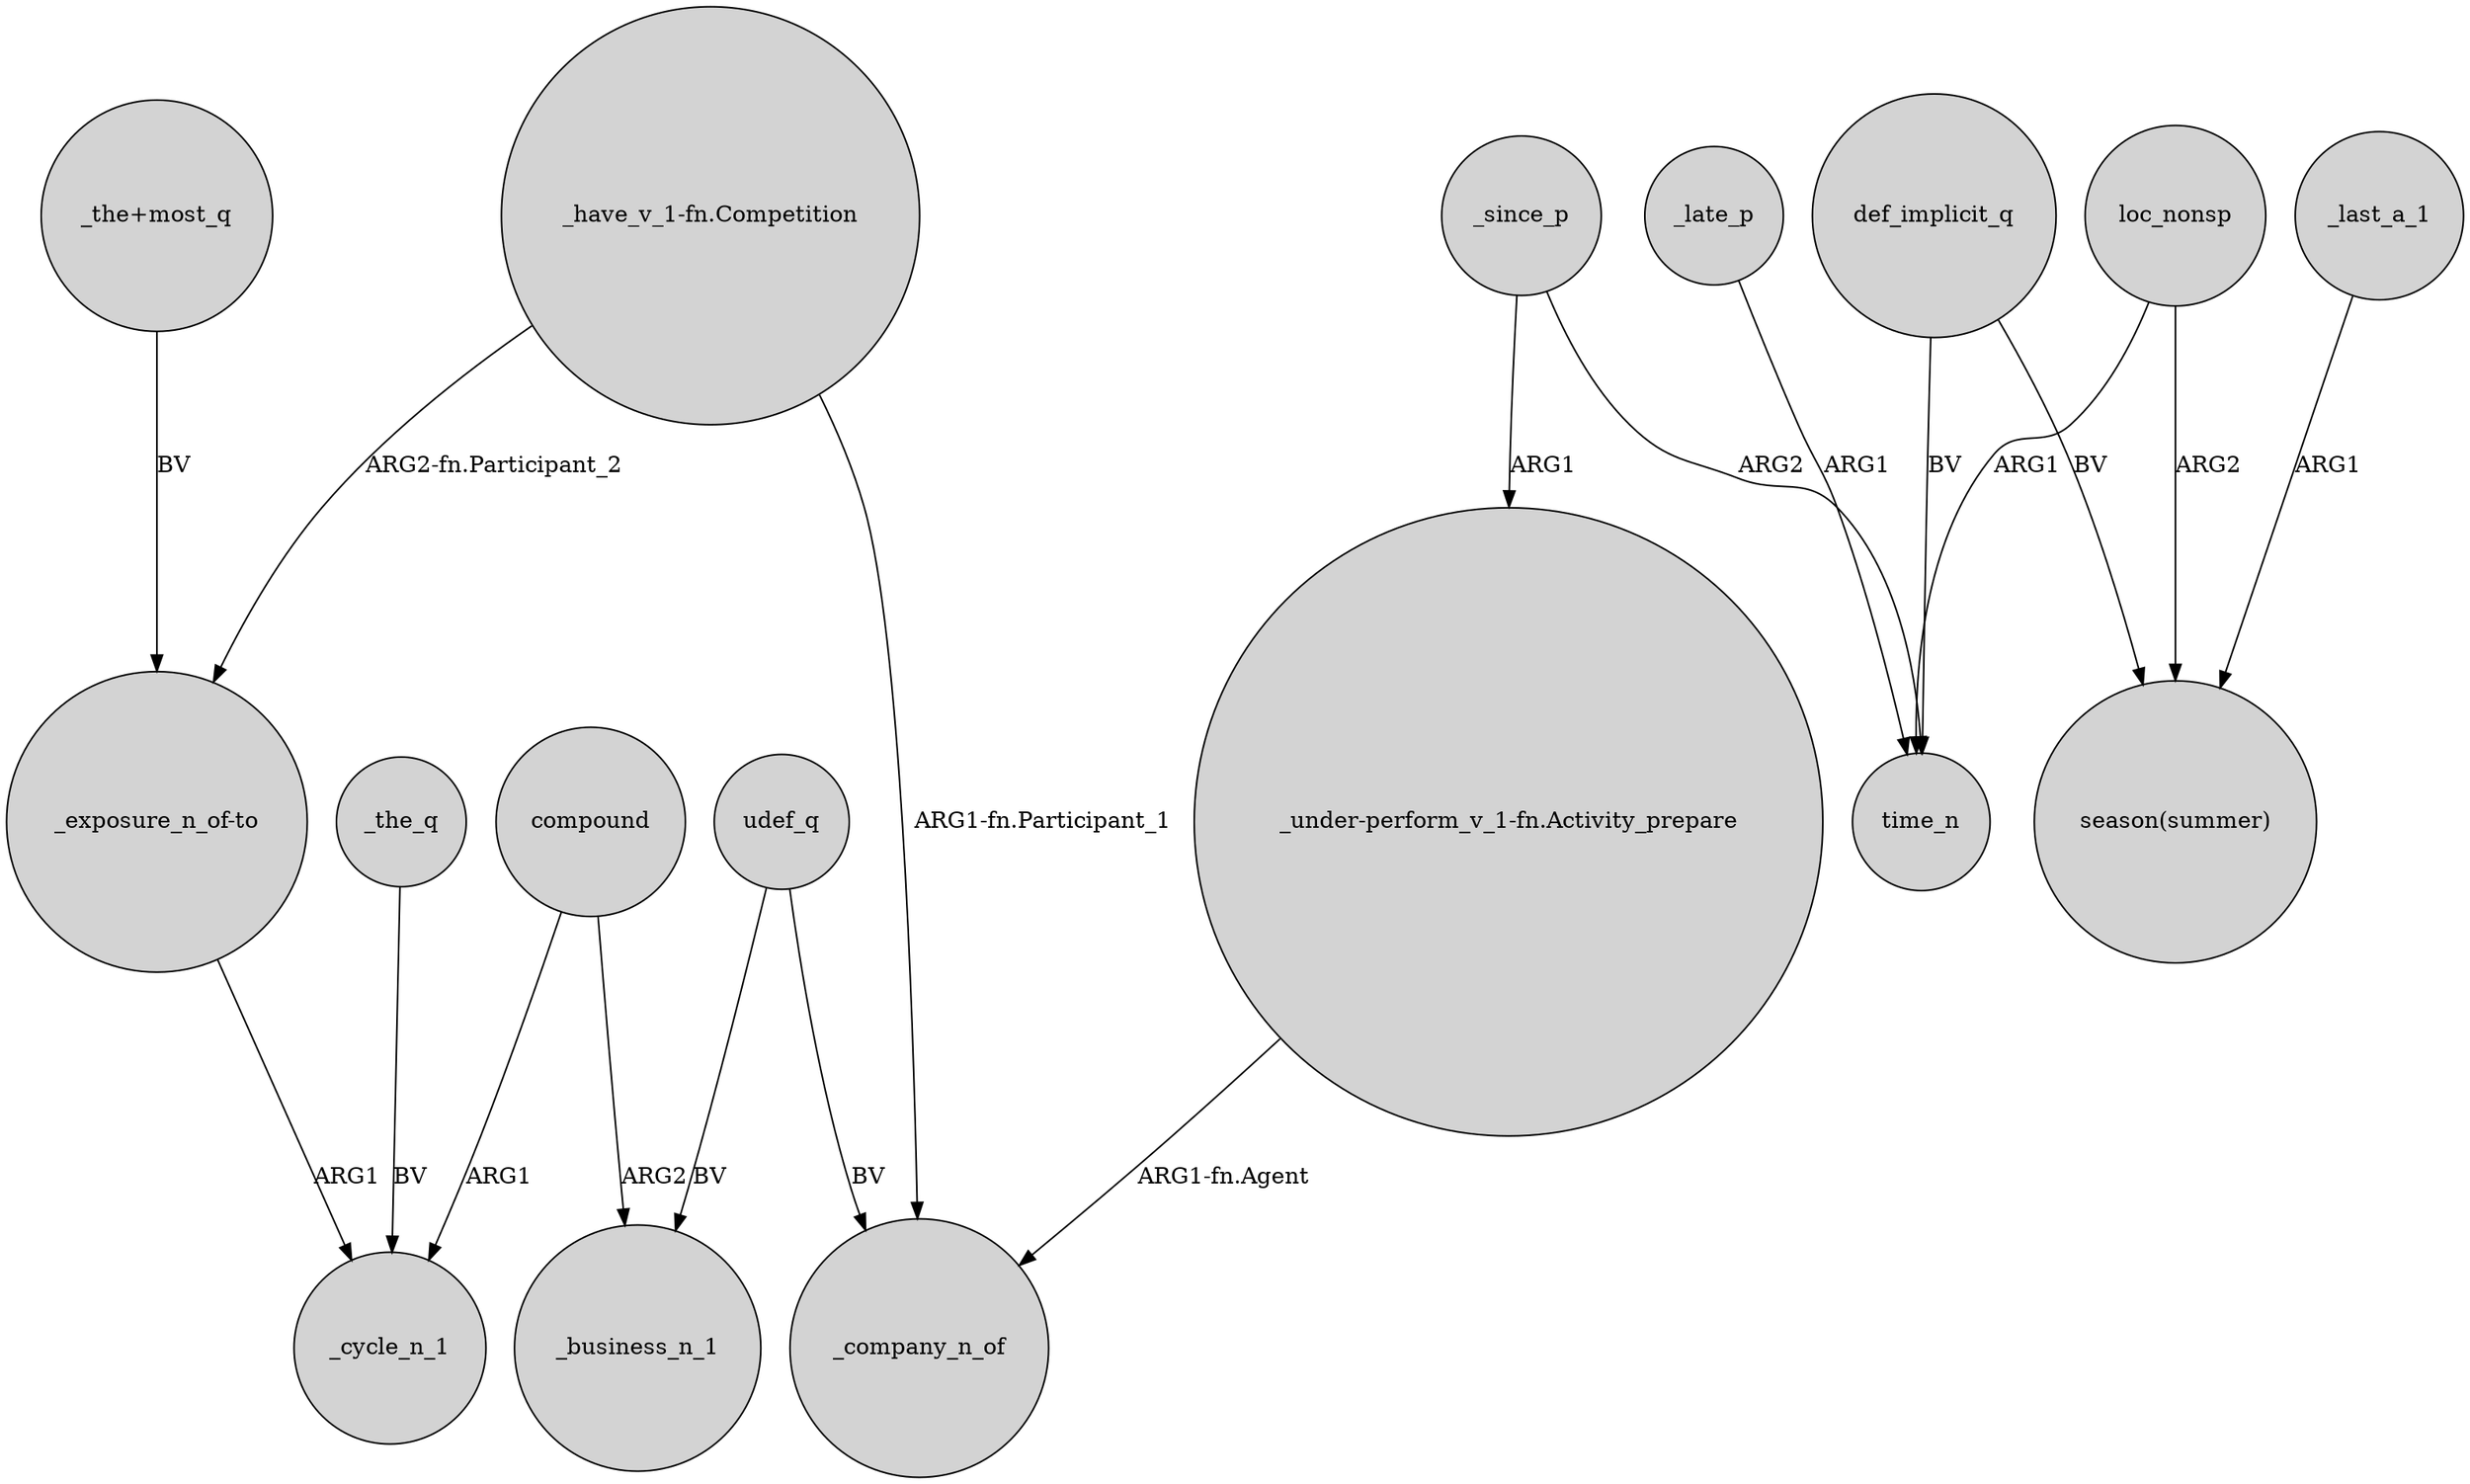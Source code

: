digraph {
	node [shape=circle style=filled]
	"_the+most_q" -> "_exposure_n_of-to" [label=BV]
	loc_nonsp -> "season(summer)" [label=ARG2]
	"_under-perform_v_1-fn.Activity_prepare" -> _company_n_of [label="ARG1-fn.Agent"]
	udef_q -> _business_n_1 [label=BV]
	udef_q -> _company_n_of [label=BV]
	compound -> _cycle_n_1 [label=ARG1]
	_last_a_1 -> "season(summer)" [label=ARG1]
	def_implicit_q -> time_n [label=BV]
	"_exposure_n_of-to" -> _cycle_n_1 [label=ARG1]
	def_implicit_q -> "season(summer)" [label=BV]
	_since_p -> time_n [label=ARG2]
	_late_p -> time_n [label=ARG1]
	loc_nonsp -> time_n [label=ARG1]
	compound -> _business_n_1 [label=ARG2]
	_since_p -> "_under-perform_v_1-fn.Activity_prepare" [label=ARG1]
	_the_q -> _cycle_n_1 [label=BV]
	"_have_v_1-fn.Competition" -> _company_n_of [label="ARG1-fn.Participant_1"]
	"_have_v_1-fn.Competition" -> "_exposure_n_of-to" [label="ARG2-fn.Participant_2"]
}

